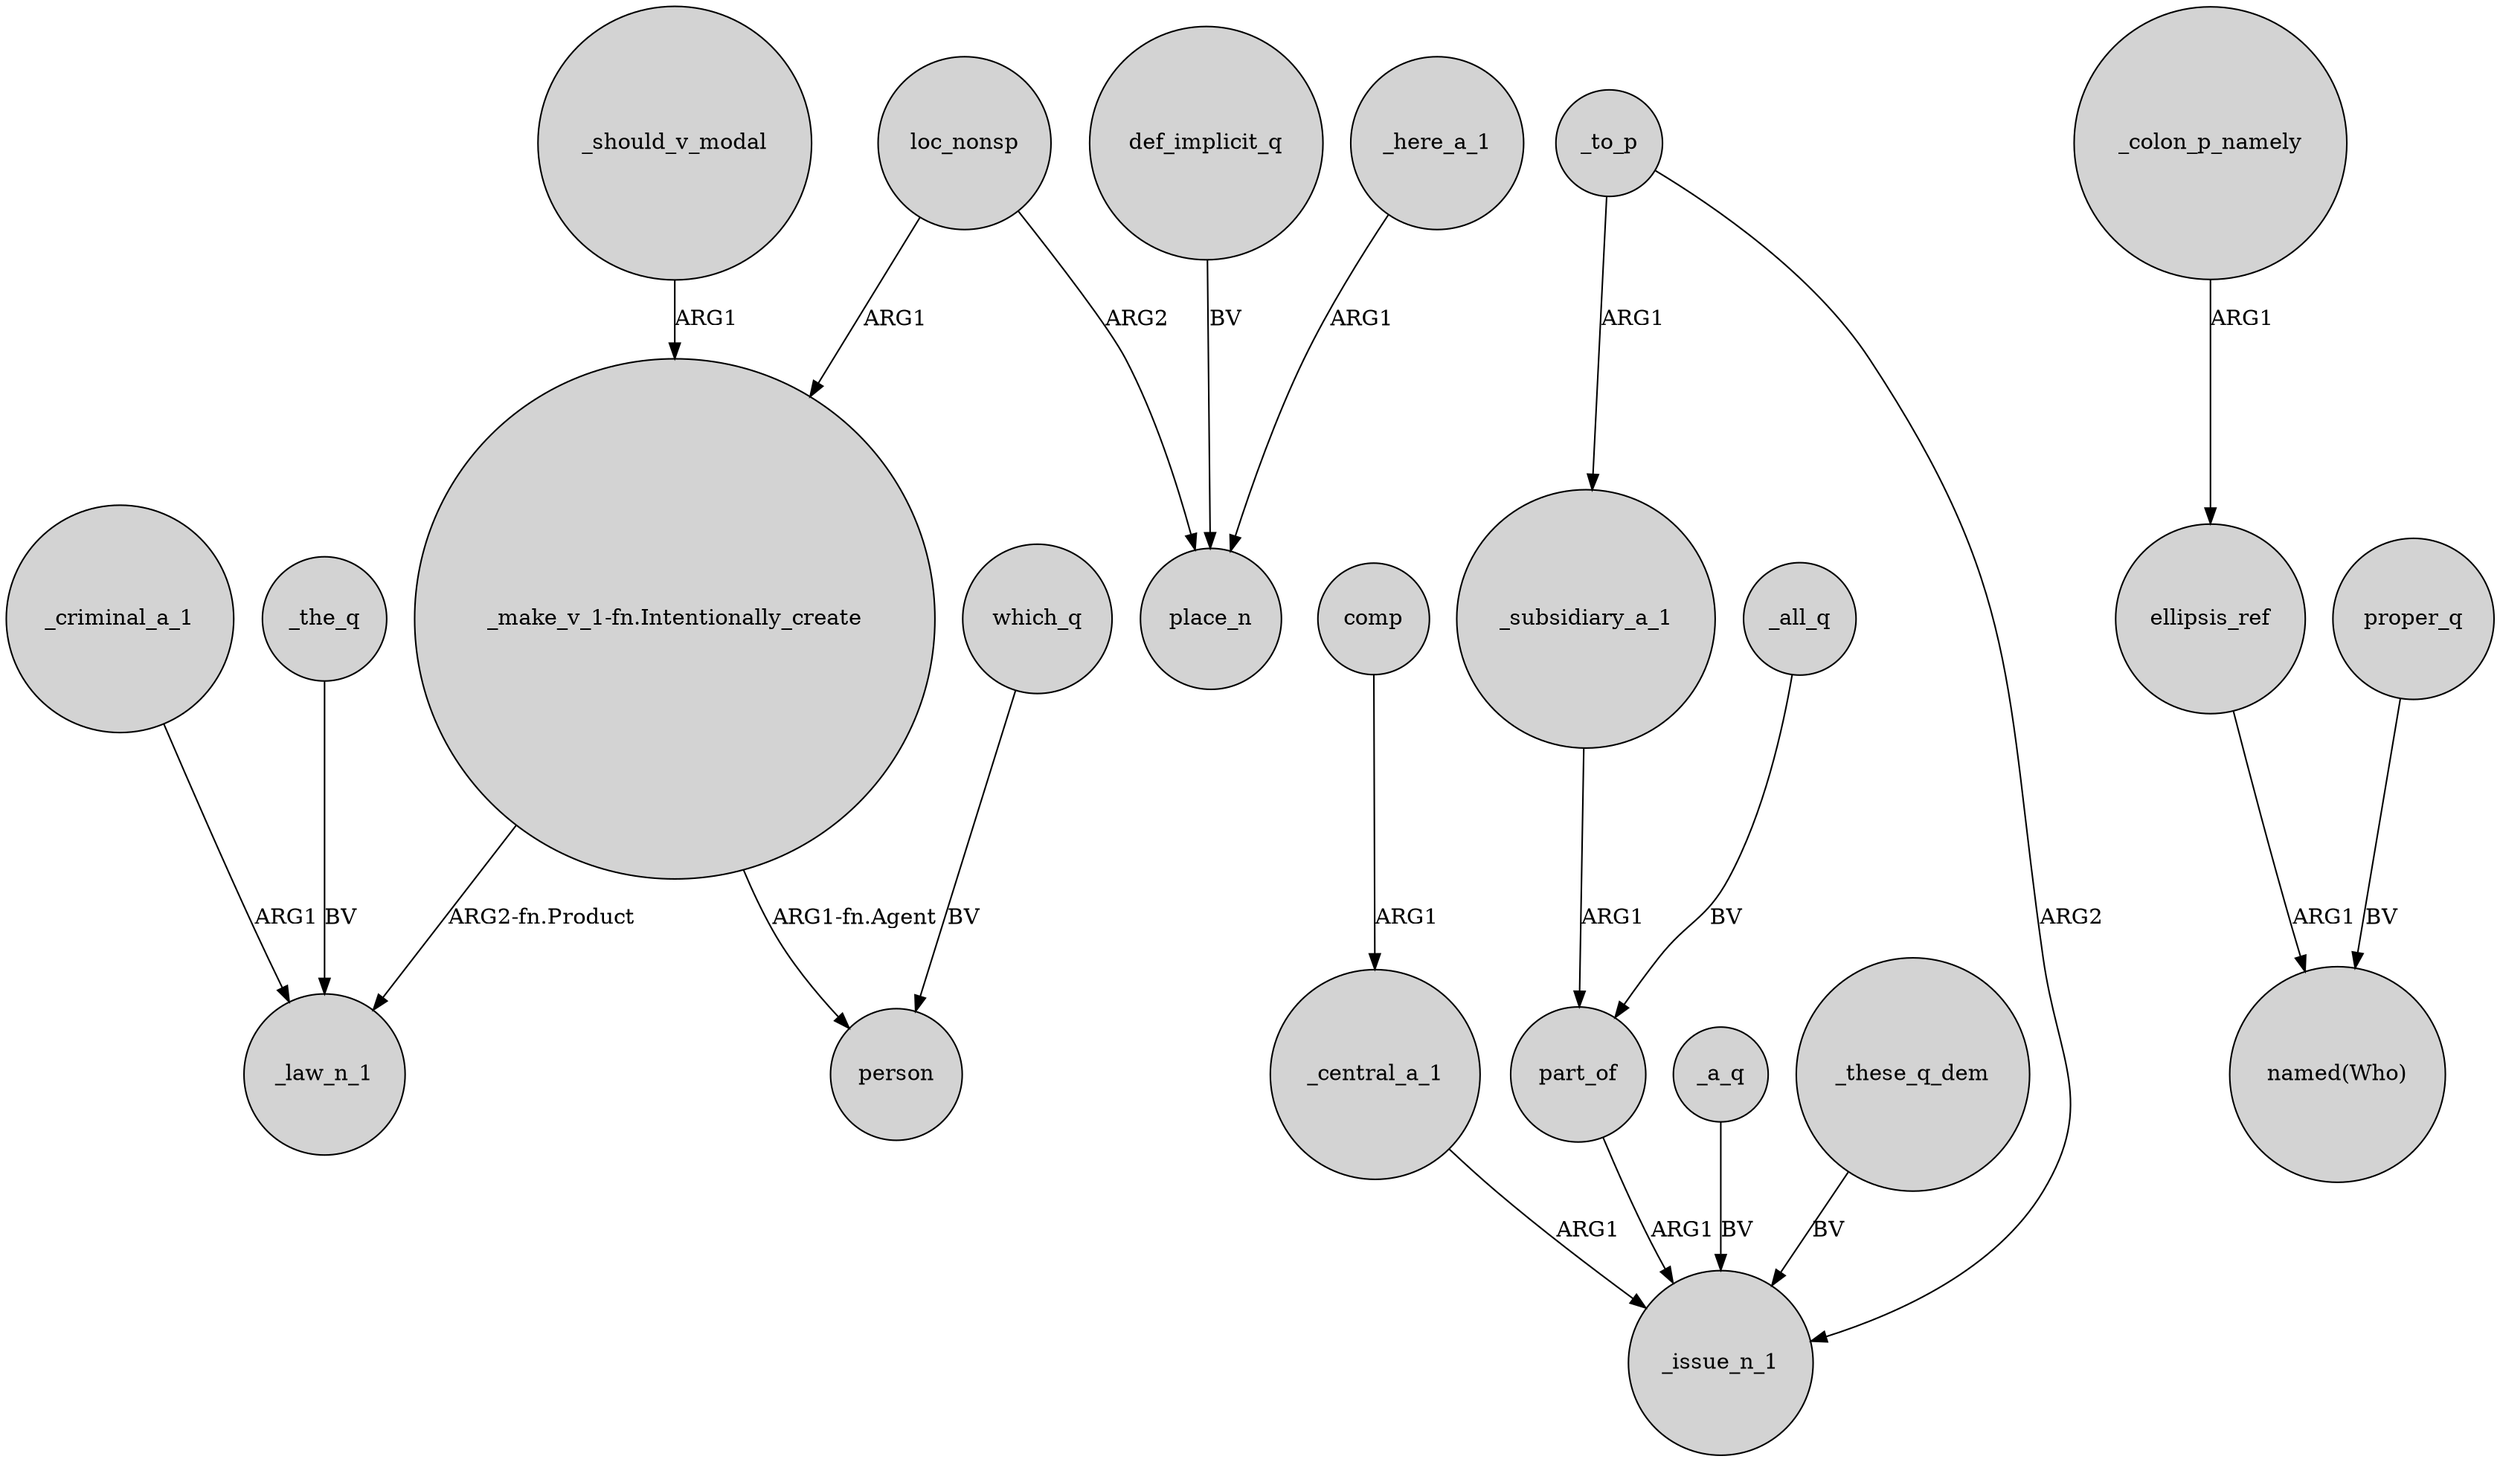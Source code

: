 digraph {
	node [shape=circle style=filled]
	"_make_v_1-fn.Intentionally_create" -> _law_n_1 [label="ARG2-fn.Product"]
	_here_a_1 -> place_n [label=ARG1]
	_all_q -> part_of [label=BV]
	comp -> _central_a_1 [label=ARG1]
	_colon_p_namely -> ellipsis_ref [label=ARG1]
	_a_q -> _issue_n_1 [label=BV]
	_criminal_a_1 -> _law_n_1 [label=ARG1]
	_these_q_dem -> _issue_n_1 [label=BV]
	def_implicit_q -> place_n [label=BV]
	proper_q -> "named(Who)" [label=BV]
	_central_a_1 -> _issue_n_1 [label=ARG1]
	which_q -> person [label=BV]
	ellipsis_ref -> "named(Who)" [label=ARG1]
	_the_q -> _law_n_1 [label=BV]
	_should_v_modal -> "_make_v_1-fn.Intentionally_create" [label=ARG1]
	_to_p -> _subsidiary_a_1 [label=ARG1]
	_to_p -> _issue_n_1 [label=ARG2]
	loc_nonsp -> place_n [label=ARG2]
	loc_nonsp -> "_make_v_1-fn.Intentionally_create" [label=ARG1]
	_subsidiary_a_1 -> part_of [label=ARG1]
	"_make_v_1-fn.Intentionally_create" -> person [label="ARG1-fn.Agent"]
	part_of -> _issue_n_1 [label=ARG1]
}
